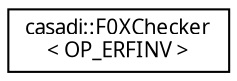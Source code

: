 digraph "Graphical Class Hierarchy"
{
  edge [fontname="FreeSans.ttf",fontsize="10",labelfontname="FreeSans.ttf",labelfontsize="10"];
  node [fontname="FreeSans.ttf",fontsize="10",shape=record];
  rankdir="LR";
  Node1 [label="casadi::F0XChecker\l\< OP_ERFINV \>",height=0.2,width=0.4,color="black", fillcolor="white", style="filled",URL="$da/d27/structcasadi_1_1F0XChecker_3_01OP__ERFINV_01_4.html"];
}
